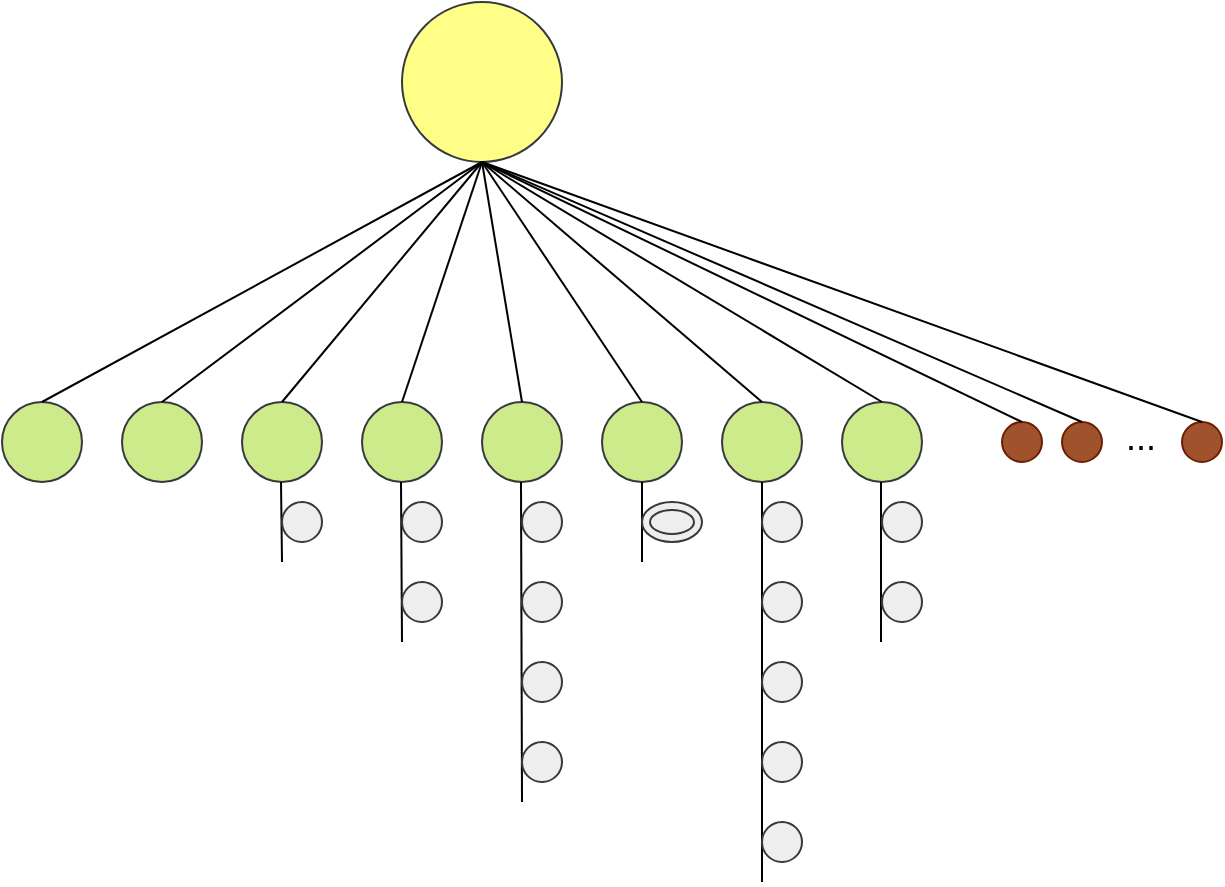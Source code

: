 <mxfile version="10.5.5" type="device"><diagram id="Mojm7uU5CRy4ru6VJPZN" name="tree_struct"><mxGraphModel dx="918" dy="547" grid="1" gridSize="10" guides="1" tooltips="1" connect="1" arrows="1" fold="1" page="1" pageScale="1" pageWidth="827" pageHeight="1169" math="0" shadow="0"><root><mxCell id="0"/><mxCell id="1" parent="0"/><mxCell id="Z5TD5lXXuRo97F8Yr4ks-4" value="" style="ellipse;whiteSpace=wrap;html=1;aspect=fixed;fillColor=#ffff88;strokeColor=#36393d;" vertex="1" parent="1"><mxGeometry x="360" y="40" width="80" height="80" as="geometry"/></mxCell><mxCell id="Z5TD5lXXuRo97F8Yr4ks-5" value="" style="ellipse;whiteSpace=wrap;html=1;aspect=fixed;fillColor=#cdeb8b;strokeColor=#36393d;" vertex="1" parent="1"><mxGeometry x="160" y="240" width="40" height="40" as="geometry"/></mxCell><mxCell id="Z5TD5lXXuRo97F8Yr4ks-6" value="" style="ellipse;whiteSpace=wrap;html=1;aspect=fixed;fillColor=#cdeb8b;strokeColor=#36393d;" vertex="1" parent="1"><mxGeometry x="220" y="240" width="40" height="40" as="geometry"/></mxCell><mxCell id="Z5TD5lXXuRo97F8Yr4ks-7" value="" style="ellipse;whiteSpace=wrap;html=1;aspect=fixed;fillColor=#cdeb8b;strokeColor=#36393d;" vertex="1" parent="1"><mxGeometry x="280" y="240" width="40" height="40" as="geometry"/></mxCell><mxCell id="Z5TD5lXXuRo97F8Yr4ks-8" value="" style="ellipse;whiteSpace=wrap;html=1;aspect=fixed;fillColor=#cdeb8b;strokeColor=#36393d;" vertex="1" parent="1"><mxGeometry x="340" y="240" width="40" height="40" as="geometry"/></mxCell><mxCell id="Z5TD5lXXuRo97F8Yr4ks-9" value="" style="ellipse;whiteSpace=wrap;html=1;aspect=fixed;fillColor=#cdeb8b;strokeColor=#36393d;" vertex="1" parent="1"><mxGeometry x="400" y="240" width="40" height="40" as="geometry"/></mxCell><mxCell id="Z5TD5lXXuRo97F8Yr4ks-10" value="" style="ellipse;whiteSpace=wrap;html=1;aspect=fixed;fillColor=#cdeb8b;strokeColor=#36393d;" vertex="1" parent="1"><mxGeometry x="460" y="240" width="40" height="40" as="geometry"/></mxCell><mxCell id="Z5TD5lXXuRo97F8Yr4ks-12" value="" style="ellipse;whiteSpace=wrap;html=1;aspect=fixed;fillColor=#cdeb8b;strokeColor=#36393d;" vertex="1" parent="1"><mxGeometry x="520" y="240" width="40" height="40" as="geometry"/></mxCell><mxCell id="Z5TD5lXXuRo97F8Yr4ks-14" value="" style="ellipse;whiteSpace=wrap;html=1;aspect=fixed;fillColor=#cdeb8b;strokeColor=#36393d;" vertex="1" parent="1"><mxGeometry x="580" y="240" width="40" height="40" as="geometry"/></mxCell><mxCell id="Z5TD5lXXuRo97F8Yr4ks-15" value="" style="ellipse;whiteSpace=wrap;html=1;aspect=fixed;fillColor=#a0522d;strokeColor=#6D1F00;fontColor=#ffffff;" vertex="1" parent="1"><mxGeometry x="660" y="250" width="20" height="20" as="geometry"/></mxCell><mxCell id="Z5TD5lXXuRo97F8Yr4ks-16" value="" style="ellipse;whiteSpace=wrap;html=1;aspect=fixed;fillColor=#a0522d;strokeColor=#6D1F00;fontColor=#ffffff;" vertex="1" parent="1"><mxGeometry x="690" y="250" width="20" height="20" as="geometry"/></mxCell><mxCell id="Z5TD5lXXuRo97F8Yr4ks-23" value="" style="endArrow=none;html=1;exitX=0.5;exitY=0;exitDx=0;exitDy=0;entryX=0.5;entryY=1;entryDx=0;entryDy=0;" edge="1" parent="1" source="Z5TD5lXXuRo97F8Yr4ks-5" target="Z5TD5lXXuRo97F8Yr4ks-4"><mxGeometry width="50" height="50" relative="1" as="geometry"><mxPoint x="310" y="150" as="sourcePoint"/><mxPoint x="360" y="100" as="targetPoint"/></mxGeometry></mxCell><mxCell id="Z5TD5lXXuRo97F8Yr4ks-24" value="" style="endArrow=none;html=1;exitX=0.5;exitY=0;exitDx=0;exitDy=0;" edge="1" parent="1" source="Z5TD5lXXuRo97F8Yr4ks-6"><mxGeometry width="50" height="50" relative="1" as="geometry"><mxPoint x="355" y="170" as="sourcePoint"/><mxPoint x="400" y="120" as="targetPoint"/></mxGeometry></mxCell><mxCell id="Z5TD5lXXuRo97F8Yr4ks-25" value="" style="endArrow=none;html=1;exitX=0.5;exitY=0;exitDx=0;exitDy=0;" edge="1" parent="1" source="Z5TD5lXXuRo97F8Yr4ks-7"><mxGeometry width="50" height="50" relative="1" as="geometry"><mxPoint x="350" y="170" as="sourcePoint"/><mxPoint x="400" y="120" as="targetPoint"/></mxGeometry></mxCell><mxCell id="Z5TD5lXXuRo97F8Yr4ks-26" value="" style="endArrow=none;html=1;" edge="1" parent="1"><mxGeometry width="50" height="50" relative="1" as="geometry"><mxPoint x="360" y="240" as="sourcePoint"/><mxPoint x="400" y="120" as="targetPoint"/></mxGeometry></mxCell><mxCell id="Z5TD5lXXuRo97F8Yr4ks-28" value="" style="endArrow=none;html=1;exitX=0.5;exitY=0;exitDx=0;exitDy=0;" edge="1" parent="1" source="Z5TD5lXXuRo97F8Yr4ks-9"><mxGeometry width="50" height="50" relative="1" as="geometry"><mxPoint x="433" y="240" as="sourcePoint"/><mxPoint x="400" y="120" as="targetPoint"/></mxGeometry></mxCell><mxCell id="Z5TD5lXXuRo97F8Yr4ks-29" value="" style="endArrow=none;html=1;" edge="1" parent="1"><mxGeometry width="50" height="50" relative="1" as="geometry"><mxPoint x="480" y="240" as="sourcePoint"/><mxPoint x="400" y="120" as="targetPoint"/></mxGeometry></mxCell><mxCell id="Z5TD5lXXuRo97F8Yr4ks-30" value="" style="endArrow=none;html=1;entryX=0.5;entryY=1;entryDx=0;entryDy=0;" edge="1" parent="1" target="Z5TD5lXXuRo97F8Yr4ks-4"><mxGeometry width="50" height="50" relative="1" as="geometry"><mxPoint x="540" y="240" as="sourcePoint"/><mxPoint x="500" y="190" as="targetPoint"/></mxGeometry></mxCell><mxCell id="Z5TD5lXXuRo97F8Yr4ks-31" value="" style="endArrow=none;html=1;" edge="1" parent="1"><mxGeometry width="50" height="50" relative="1" as="geometry"><mxPoint x="600" y="240" as="sourcePoint"/><mxPoint x="400" y="120" as="targetPoint"/></mxGeometry></mxCell><mxCell id="Z5TD5lXXuRo97F8Yr4ks-32" value="" style="endArrow=none;html=1;entryX=0.5;entryY=1;entryDx=0;entryDy=0;exitX=0.5;exitY=0;exitDx=0;exitDy=0;" edge="1" parent="1" source="Z5TD5lXXuRo97F8Yr4ks-15" target="Z5TD5lXXuRo97F8Yr4ks-4"><mxGeometry width="50" height="50" relative="1" as="geometry"><mxPoint x="660" y="240" as="sourcePoint"/><mxPoint x="600" y="200" as="targetPoint"/></mxGeometry></mxCell><mxCell id="Z5TD5lXXuRo97F8Yr4ks-33" value="" style="endArrow=none;html=1;" edge="1" parent="1"><mxGeometry width="50" height="50" relative="1" as="geometry"><mxPoint x="300" y="320" as="sourcePoint"/><mxPoint x="299.5" y="280" as="targetPoint"/></mxGeometry></mxCell><mxCell id="Z5TD5lXXuRo97F8Yr4ks-34" value="" style="endArrow=none;html=1;" edge="1" parent="1"><mxGeometry width="50" height="50" relative="1" as="geometry"><mxPoint x="360" y="360" as="sourcePoint"/><mxPoint x="359.5" y="280" as="targetPoint"/></mxGeometry></mxCell><mxCell id="Z5TD5lXXuRo97F8Yr4ks-35" value="" style="endArrow=none;html=1;" edge="1" parent="1"><mxGeometry width="50" height="50" relative="1" as="geometry"><mxPoint x="420" y="440" as="sourcePoint"/><mxPoint x="419.5" y="280" as="targetPoint"/></mxGeometry></mxCell><mxCell id="Z5TD5lXXuRo97F8Yr4ks-36" value="" style="endArrow=none;html=1;exitX=0.5;exitY=1;exitDx=0;exitDy=0;" edge="1" parent="1" source="Z5TD5lXXuRo97F8Yr4ks-10"><mxGeometry width="50" height="50" relative="1" as="geometry"><mxPoint x="480" y="340" as="sourcePoint"/><mxPoint x="480" y="320" as="targetPoint"/></mxGeometry></mxCell><mxCell id="Z5TD5lXXuRo97F8Yr4ks-37" value="" style="endArrow=none;html=1;" edge="1" parent="1"><mxGeometry width="50" height="50" relative="1" as="geometry"><mxPoint x="540" y="480" as="sourcePoint"/><mxPoint x="540" y="280" as="targetPoint"/></mxGeometry></mxCell><mxCell id="Z5TD5lXXuRo97F8Yr4ks-38" value="" style="endArrow=none;html=1;" edge="1" parent="1"><mxGeometry width="50" height="50" relative="1" as="geometry"><mxPoint x="599.5" y="360" as="sourcePoint"/><mxPoint x="599.5" y="280" as="targetPoint"/></mxGeometry></mxCell><mxCell id="Z5TD5lXXuRo97F8Yr4ks-39" value="" style="ellipse;whiteSpace=wrap;html=1;aspect=fixed;fillColor=#eeeeee;strokeColor=#36393d;" vertex="1" parent="1"><mxGeometry x="300" y="290" width="20" height="20" as="geometry"/></mxCell><mxCell id="Z5TD5lXXuRo97F8Yr4ks-40" value="" style="ellipse;whiteSpace=wrap;html=1;aspect=fixed;fillColor=#eeeeee;strokeColor=#36393d;" vertex="1" parent="1"><mxGeometry x="360" y="290" width="20" height="20" as="geometry"/></mxCell><mxCell id="Z5TD5lXXuRo97F8Yr4ks-41" value="" style="ellipse;whiteSpace=wrap;html=1;aspect=fixed;fillColor=#eeeeee;strokeColor=#36393d;" vertex="1" parent="1"><mxGeometry x="360" y="330" width="20" height="20" as="geometry"/></mxCell><mxCell id="Z5TD5lXXuRo97F8Yr4ks-42" value="" style="ellipse;whiteSpace=wrap;html=1;aspect=fixed;fillColor=#eeeeee;strokeColor=#36393d;" vertex="1" parent="1"><mxGeometry x="420" y="290" width="20" height="20" as="geometry"/></mxCell><mxCell id="Z5TD5lXXuRo97F8Yr4ks-43" value="" style="ellipse;whiteSpace=wrap;html=1;aspect=fixed;fillColor=#eeeeee;strokeColor=#36393d;" vertex="1" parent="1"><mxGeometry x="420" y="370" width="20" height="20" as="geometry"/></mxCell><mxCell id="Z5TD5lXXuRo97F8Yr4ks-44" value="" style="ellipse;whiteSpace=wrap;html=1;aspect=fixed;fillColor=#eeeeee;strokeColor=#36393d;" vertex="1" parent="1"><mxGeometry x="420" y="330" width="20" height="20" as="geometry"/></mxCell><mxCell id="Z5TD5lXXuRo97F8Yr4ks-46" value="" style="ellipse;whiteSpace=wrap;html=1;aspect=fixed;fillColor=#eeeeee;strokeColor=#36393d;" vertex="1" parent="1"><mxGeometry x="420" y="410" width="20" height="20" as="geometry"/></mxCell><mxCell id="Z5TD5lXXuRo97F8Yr4ks-47" value="" style="ellipse;whiteSpace=wrap;html=1;aspect=fixed;fillColor=#eeeeee;strokeColor=#36393d;" vertex="1" parent="1"><mxGeometry x="540" y="290" width="20" height="20" as="geometry"/></mxCell><mxCell id="Z5TD5lXXuRo97F8Yr4ks-48" value="" style="ellipse;whiteSpace=wrap;html=1;aspect=fixed;fillColor=#eeeeee;strokeColor=#36393d;" vertex="1" parent="1"><mxGeometry x="540" y="330" width="20" height="20" as="geometry"/></mxCell><mxCell id="Z5TD5lXXuRo97F8Yr4ks-49" value="" style="ellipse;whiteSpace=wrap;html=1;aspect=fixed;fillColor=#eeeeee;strokeColor=#36393d;" vertex="1" parent="1"><mxGeometry x="540" y="370" width="20" height="20" as="geometry"/></mxCell><mxCell id="Z5TD5lXXuRo97F8Yr4ks-50" value="" style="ellipse;whiteSpace=wrap;html=1;aspect=fixed;fillColor=#eeeeee;strokeColor=#36393d;" vertex="1" parent="1"><mxGeometry x="600" y="290" width="20" height="20" as="geometry"/></mxCell><mxCell id="Z5TD5lXXuRo97F8Yr4ks-51" value="" style="ellipse;whiteSpace=wrap;html=1;aspect=fixed;fillColor=#eeeeee;strokeColor=#36393d;" vertex="1" parent="1"><mxGeometry x="600" y="330" width="20" height="20" as="geometry"/></mxCell><mxCell id="Z5TD5lXXuRo97F8Yr4ks-52" value="" style="ellipse;whiteSpace=wrap;html=1;aspect=fixed;fillColor=#eeeeee;strokeColor=#36393d;" vertex="1" parent="1"><mxGeometry x="540" y="410" width="20" height="20" as="geometry"/></mxCell><mxCell id="Z5TD5lXXuRo97F8Yr4ks-53" value="" style="ellipse;whiteSpace=wrap;html=1;aspect=fixed;fillColor=#eeeeee;strokeColor=#36393d;" vertex="1" parent="1"><mxGeometry x="540" y="450" width="20" height="20" as="geometry"/></mxCell><mxCell id="Z5TD5lXXuRo97F8Yr4ks-54" value="" style="ellipse;shape=doubleEllipse;whiteSpace=wrap;html=1;fillColor=#eeeeee;strokeColor=#36393d;" vertex="1" parent="1"><mxGeometry x="480" y="290" width="30" height="20" as="geometry"/></mxCell><mxCell id="Z5TD5lXXuRo97F8Yr4ks-58" value="&lt;div style=&quot;font-size: 18px;&quot;&gt;...&lt;/div&gt;&lt;div style=&quot;font-size: 18px;&quot;&gt;&lt;br style=&quot;font-size: 18px;&quot;&gt;&lt;/div&gt;" style="text;html=1;resizable=0;points=[];autosize=1;align=left;verticalAlign=top;spacingTop=-4;fontSize=18;" vertex="1" parent="1"><mxGeometry x="720" y="245" width="30" height="30" as="geometry"/></mxCell><mxCell id="Z5TD5lXXuRo97F8Yr4ks-59" value="" style="ellipse;whiteSpace=wrap;html=1;aspect=fixed;fillColor=#a0522d;strokeColor=#6D1F00;fontColor=#ffffff;" vertex="1" parent="1"><mxGeometry x="750" y="250" width="20" height="20" as="geometry"/></mxCell><mxCell id="Z5TD5lXXuRo97F8Yr4ks-60" style="edgeStyle=orthogonalEdgeStyle;rounded=0;orthogonalLoop=1;jettySize=auto;html=1;exitX=0.5;exitY=1;exitDx=0;exitDy=0;fontSize=18;" edge="1" parent="1" source="Z5TD5lXXuRo97F8Yr4ks-59" target="Z5TD5lXXuRo97F8Yr4ks-59"><mxGeometry relative="1" as="geometry"/></mxCell><mxCell id="Z5TD5lXXuRo97F8Yr4ks-62" value="" style="endArrow=none;html=1;fontSize=18;" edge="1" parent="1"><mxGeometry width="50" height="50" relative="1" as="geometry"><mxPoint x="700" y="250" as="sourcePoint"/><mxPoint x="400" y="120" as="targetPoint"/></mxGeometry></mxCell><mxCell id="Z5TD5lXXuRo97F8Yr4ks-63" value="" style="endArrow=none;html=1;fontSize=18;" edge="1" parent="1"><mxGeometry width="50" height="50" relative="1" as="geometry"><mxPoint x="760" y="250" as="sourcePoint"/><mxPoint x="400" y="120" as="targetPoint"/></mxGeometry></mxCell></root></mxGraphModel></diagram></mxfile>